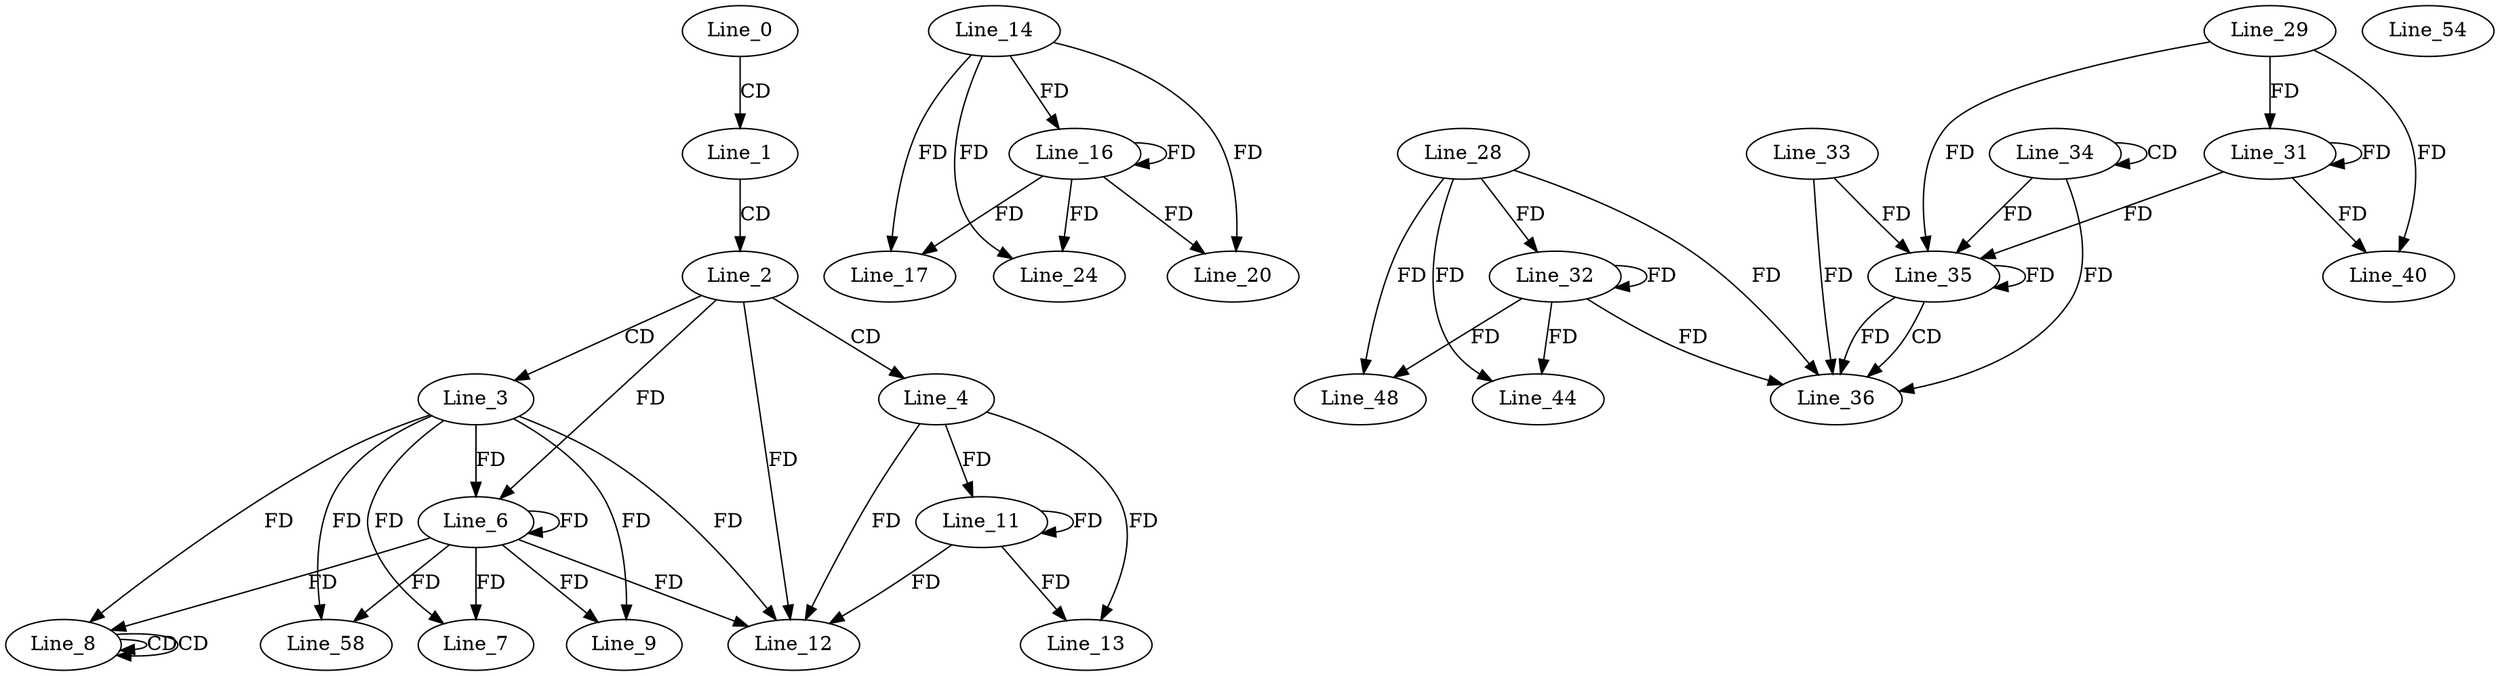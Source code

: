digraph G {
  Line_0;
  Line_1;
  Line_2;
  Line_3;
  Line_4;
  Line_6;
  Line_6;
  Line_7;
  Line_8;
  Line_8;
  Line_8;
  Line_9;
  Line_11;
  Line_12;
  Line_13;
  Line_14;
  Line_16;
  Line_17;
  Line_20;
  Line_24;
  Line_29;
  Line_31;
  Line_28;
  Line_32;
  Line_34;
  Line_34;
  Line_35;
  Line_35;
  Line_33;
  Line_35;
  Line_36;
  Line_40;
  Line_44;
  Line_48;
  Line_54;
  Line_58;
  Line_0 -> Line_1 [ label="CD" ];
  Line_1 -> Line_2 [ label="CD" ];
  Line_2 -> Line_3 [ label="CD" ];
  Line_2 -> Line_4 [ label="CD" ];
  Line_3 -> Line_6 [ label="FD" ];
  Line_6 -> Line_6 [ label="FD" ];
  Line_2 -> Line_6 [ label="FD" ];
  Line_3 -> Line_7 [ label="FD" ];
  Line_6 -> Line_7 [ label="FD" ];
  Line_8 -> Line_8 [ label="CD" ];
  Line_8 -> Line_8 [ label="CD" ];
  Line_3 -> Line_8 [ label="FD" ];
  Line_6 -> Line_8 [ label="FD" ];
  Line_3 -> Line_9 [ label="FD" ];
  Line_6 -> Line_9 [ label="FD" ];
  Line_4 -> Line_11 [ label="FD" ];
  Line_11 -> Line_11 [ label="FD" ];
  Line_4 -> Line_12 [ label="FD" ];
  Line_11 -> Line_12 [ label="FD" ];
  Line_2 -> Line_12 [ label="FD" ];
  Line_3 -> Line_12 [ label="FD" ];
  Line_6 -> Line_12 [ label="FD" ];
  Line_4 -> Line_13 [ label="FD" ];
  Line_11 -> Line_13 [ label="FD" ];
  Line_14 -> Line_16 [ label="FD" ];
  Line_16 -> Line_16 [ label="FD" ];
  Line_14 -> Line_17 [ label="FD" ];
  Line_16 -> Line_17 [ label="FD" ];
  Line_14 -> Line_20 [ label="FD" ];
  Line_16 -> Line_20 [ label="FD" ];
  Line_14 -> Line_24 [ label="FD" ];
  Line_16 -> Line_24 [ label="FD" ];
  Line_29 -> Line_31 [ label="FD" ];
  Line_31 -> Line_31 [ label="FD" ];
  Line_28 -> Line_32 [ label="FD" ];
  Line_32 -> Line_32 [ label="FD" ];
  Line_34 -> Line_34 [ label="CD" ];
  Line_35 -> Line_35 [ label="FD" ];
  Line_34 -> Line_35 [ label="FD" ];
  Line_29 -> Line_35 [ label="FD" ];
  Line_31 -> Line_35 [ label="FD" ];
  Line_33 -> Line_35 [ label="FD" ];
  Line_35 -> Line_36 [ label="CD" ];
  Line_28 -> Line_36 [ label="FD" ];
  Line_32 -> Line_36 [ label="FD" ];
  Line_33 -> Line_36 [ label="FD" ];
  Line_35 -> Line_36 [ label="FD" ];
  Line_34 -> Line_36 [ label="FD" ];
  Line_29 -> Line_40 [ label="FD" ];
  Line_31 -> Line_40 [ label="FD" ];
  Line_28 -> Line_44 [ label="FD" ];
  Line_32 -> Line_44 [ label="FD" ];
  Line_28 -> Line_48 [ label="FD" ];
  Line_32 -> Line_48 [ label="FD" ];
  Line_3 -> Line_58 [ label="FD" ];
  Line_6 -> Line_58 [ label="FD" ];
}
